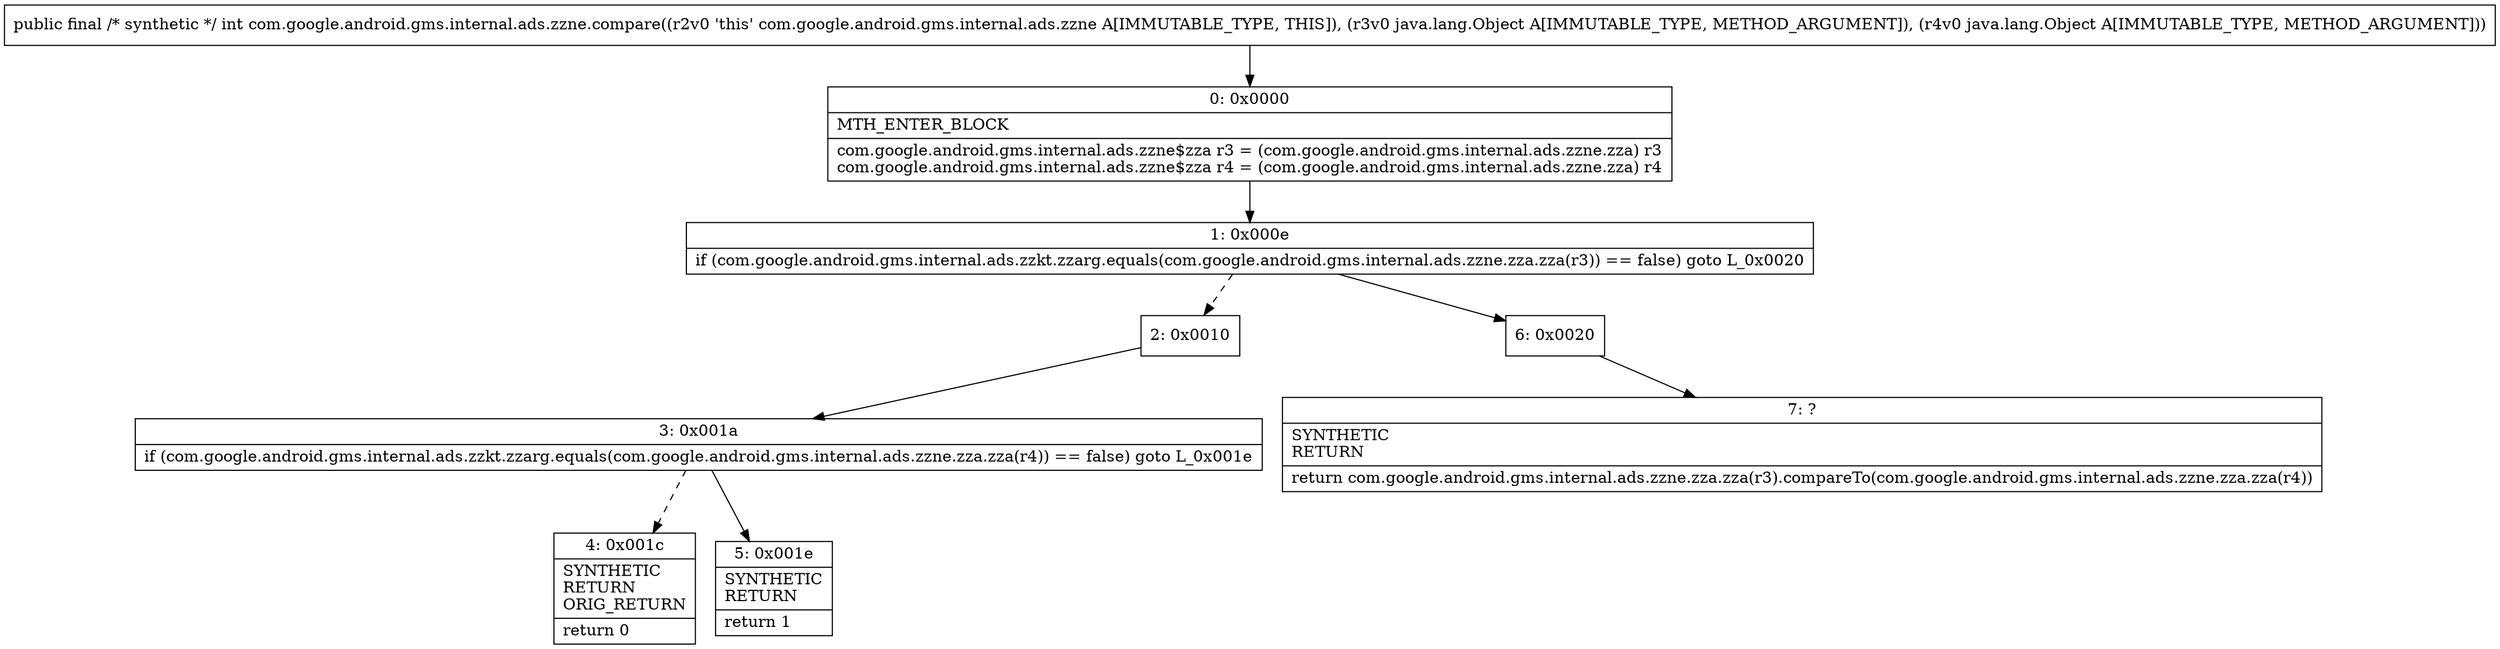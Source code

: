 digraph "CFG forcom.google.android.gms.internal.ads.zzne.compare(Ljava\/lang\/Object;Ljava\/lang\/Object;)I" {
Node_0 [shape=record,label="{0\:\ 0x0000|MTH_ENTER_BLOCK\l|com.google.android.gms.internal.ads.zzne$zza r3 = (com.google.android.gms.internal.ads.zzne.zza) r3\lcom.google.android.gms.internal.ads.zzne$zza r4 = (com.google.android.gms.internal.ads.zzne.zza) r4\l}"];
Node_1 [shape=record,label="{1\:\ 0x000e|if (com.google.android.gms.internal.ads.zzkt.zzarg.equals(com.google.android.gms.internal.ads.zzne.zza.zza(r3)) == false) goto L_0x0020\l}"];
Node_2 [shape=record,label="{2\:\ 0x0010}"];
Node_3 [shape=record,label="{3\:\ 0x001a|if (com.google.android.gms.internal.ads.zzkt.zzarg.equals(com.google.android.gms.internal.ads.zzne.zza.zza(r4)) == false) goto L_0x001e\l}"];
Node_4 [shape=record,label="{4\:\ 0x001c|SYNTHETIC\lRETURN\lORIG_RETURN\l|return 0\l}"];
Node_5 [shape=record,label="{5\:\ 0x001e|SYNTHETIC\lRETURN\l|return 1\l}"];
Node_6 [shape=record,label="{6\:\ 0x0020}"];
Node_7 [shape=record,label="{7\:\ ?|SYNTHETIC\lRETURN\l|return com.google.android.gms.internal.ads.zzne.zza.zza(r3).compareTo(com.google.android.gms.internal.ads.zzne.zza.zza(r4))\l}"];
MethodNode[shape=record,label="{public final \/* synthetic *\/ int com.google.android.gms.internal.ads.zzne.compare((r2v0 'this' com.google.android.gms.internal.ads.zzne A[IMMUTABLE_TYPE, THIS]), (r3v0 java.lang.Object A[IMMUTABLE_TYPE, METHOD_ARGUMENT]), (r4v0 java.lang.Object A[IMMUTABLE_TYPE, METHOD_ARGUMENT])) }"];
MethodNode -> Node_0;
Node_0 -> Node_1;
Node_1 -> Node_2[style=dashed];
Node_1 -> Node_6;
Node_2 -> Node_3;
Node_3 -> Node_4[style=dashed];
Node_3 -> Node_5;
Node_6 -> Node_7;
}

